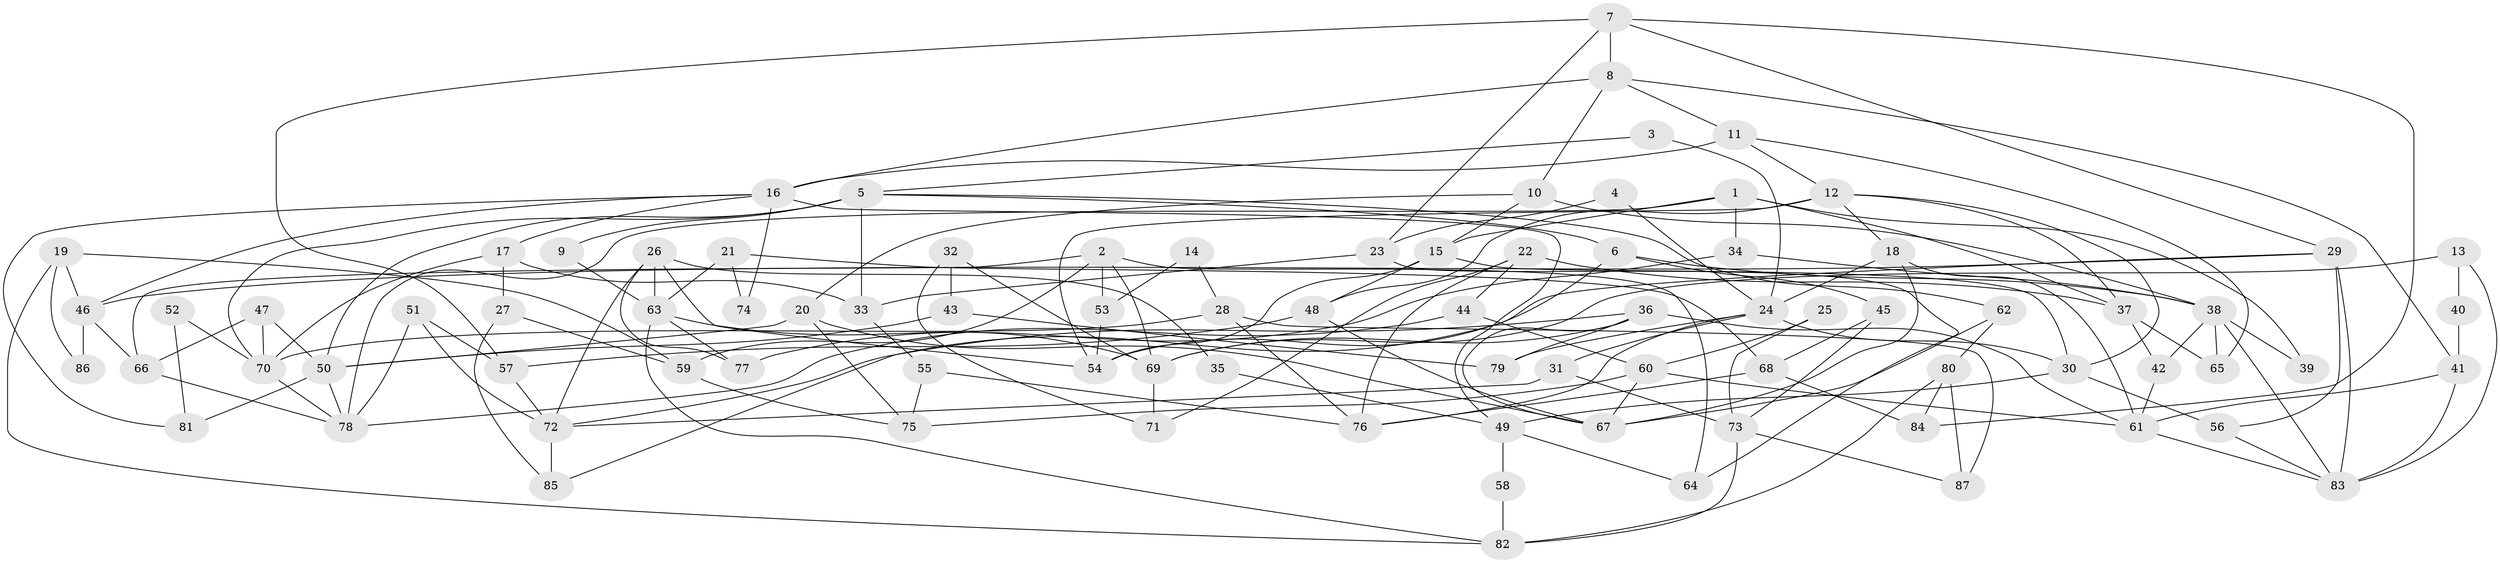 // coarse degree distribution, {5: 0.18604651162790697, 2: 0.18604651162790697, 9: 0.046511627906976744, 11: 0.046511627906976744, 8: 0.046511627906976744, 7: 0.06976744186046512, 16: 0.046511627906976744, 3: 0.16279069767441862, 6: 0.09302325581395349, 4: 0.11627906976744186}
// Generated by graph-tools (version 1.1) at 2025/18/03/04/25 18:18:41]
// undirected, 87 vertices, 174 edges
graph export_dot {
graph [start="1"]
  node [color=gray90,style=filled];
  1;
  2;
  3;
  4;
  5;
  6;
  7;
  8;
  9;
  10;
  11;
  12;
  13;
  14;
  15;
  16;
  17;
  18;
  19;
  20;
  21;
  22;
  23;
  24;
  25;
  26;
  27;
  28;
  29;
  30;
  31;
  32;
  33;
  34;
  35;
  36;
  37;
  38;
  39;
  40;
  41;
  42;
  43;
  44;
  45;
  46;
  47;
  48;
  49;
  50;
  51;
  52;
  53;
  54;
  55;
  56;
  57;
  58;
  59;
  60;
  61;
  62;
  63;
  64;
  65;
  66;
  67;
  68;
  69;
  70;
  71;
  72;
  73;
  74;
  75;
  76;
  77;
  78;
  79;
  80;
  81;
  82;
  83;
  84;
  85;
  86;
  87;
  1 -- 15;
  1 -- 37;
  1 -- 34;
  1 -- 39;
  1 -- 78;
  2 -- 66;
  2 -- 64;
  2 -- 53;
  2 -- 59;
  2 -- 69;
  3 -- 5;
  3 -- 24;
  4 -- 24;
  4 -- 23;
  5 -- 6;
  5 -- 33;
  5 -- 9;
  5 -- 50;
  5 -- 62;
  5 -- 70;
  6 -- 54;
  6 -- 38;
  6 -- 45;
  7 -- 84;
  7 -- 8;
  7 -- 23;
  7 -- 29;
  7 -- 57;
  8 -- 10;
  8 -- 11;
  8 -- 16;
  8 -- 41;
  9 -- 63;
  10 -- 15;
  10 -- 38;
  10 -- 20;
  11 -- 16;
  11 -- 12;
  11 -- 65;
  12 -- 18;
  12 -- 48;
  12 -- 30;
  12 -- 37;
  12 -- 54;
  13 -- 83;
  13 -- 69;
  13 -- 40;
  14 -- 28;
  14 -- 53;
  15 -- 48;
  15 -- 54;
  15 -- 30;
  16 -- 17;
  16 -- 46;
  16 -- 49;
  16 -- 74;
  16 -- 81;
  17 -- 27;
  17 -- 70;
  17 -- 33;
  18 -- 61;
  18 -- 67;
  18 -- 24;
  19 -- 46;
  19 -- 59;
  19 -- 82;
  19 -- 86;
  20 -- 50;
  20 -- 67;
  20 -- 75;
  21 -- 63;
  21 -- 68;
  21 -- 74;
  22 -- 44;
  22 -- 71;
  22 -- 37;
  22 -- 76;
  23 -- 33;
  23 -- 64;
  24 -- 30;
  24 -- 31;
  24 -- 76;
  24 -- 79;
  25 -- 60;
  25 -- 73;
  26 -- 72;
  26 -- 63;
  26 -- 35;
  26 -- 54;
  26 -- 77;
  27 -- 85;
  27 -- 59;
  28 -- 70;
  28 -- 76;
  28 -- 87;
  29 -- 56;
  29 -- 46;
  29 -- 83;
  29 -- 85;
  30 -- 49;
  30 -- 56;
  31 -- 72;
  31 -- 73;
  32 -- 43;
  32 -- 69;
  32 -- 71;
  33 -- 55;
  34 -- 38;
  34 -- 77;
  35 -- 49;
  36 -- 67;
  36 -- 61;
  36 -- 69;
  36 -- 72;
  36 -- 79;
  37 -- 42;
  37 -- 65;
  38 -- 65;
  38 -- 42;
  38 -- 39;
  38 -- 83;
  40 -- 41;
  41 -- 83;
  41 -- 61;
  42 -- 61;
  43 -- 79;
  43 -- 50;
  44 -- 60;
  44 -- 78;
  45 -- 73;
  45 -- 68;
  46 -- 66;
  46 -- 86;
  47 -- 50;
  47 -- 66;
  47 -- 70;
  48 -- 67;
  48 -- 57;
  49 -- 58;
  49 -- 64;
  50 -- 78;
  50 -- 81;
  51 -- 72;
  51 -- 78;
  51 -- 57;
  52 -- 81;
  52 -- 70;
  53 -- 54;
  55 -- 76;
  55 -- 75;
  56 -- 83;
  57 -- 72;
  58 -- 82;
  59 -- 75;
  60 -- 61;
  60 -- 67;
  60 -- 75;
  61 -- 83;
  62 -- 80;
  62 -- 67;
  63 -- 77;
  63 -- 69;
  63 -- 82;
  66 -- 78;
  68 -- 76;
  68 -- 84;
  69 -- 71;
  70 -- 78;
  72 -- 85;
  73 -- 82;
  73 -- 87;
  80 -- 82;
  80 -- 87;
  80 -- 84;
}

